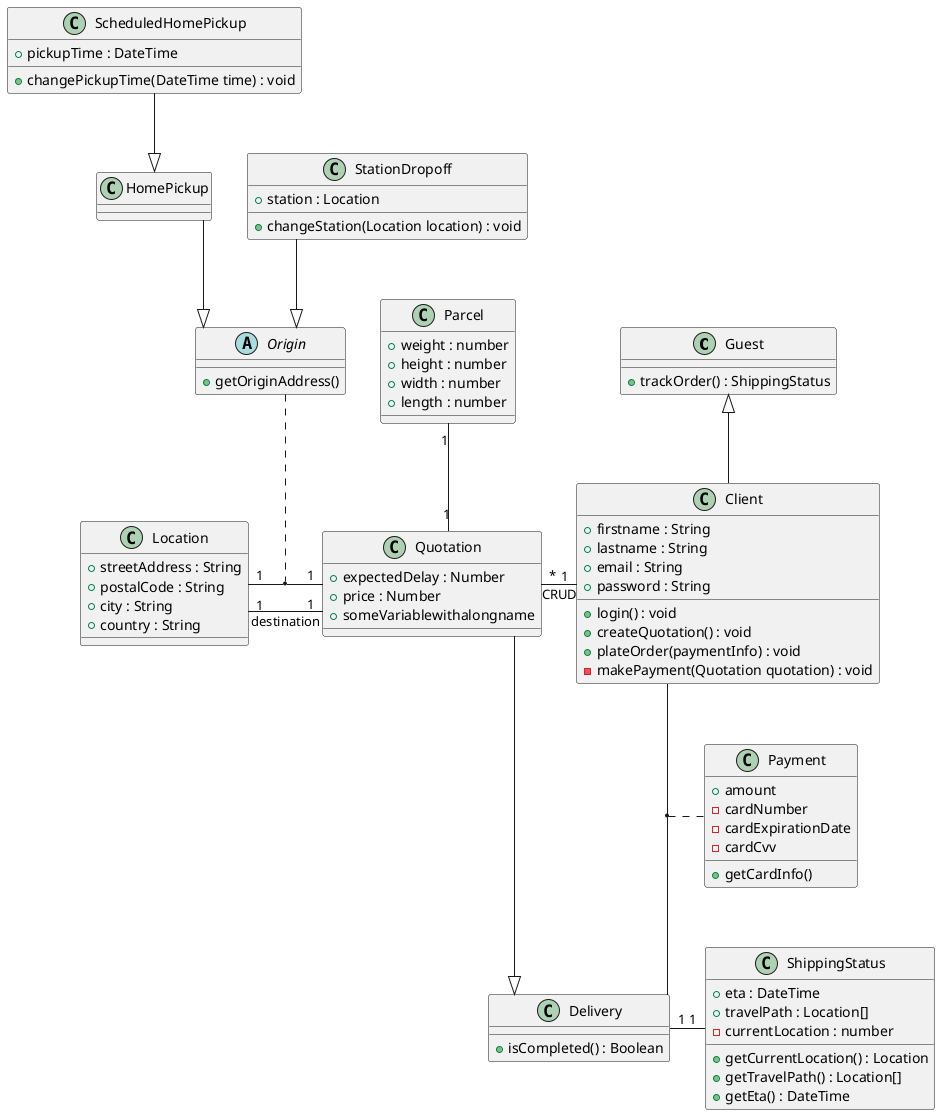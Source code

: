 @startuml classDiagram
skinparam linetype ortho



class Guest {
  + trackOrder() : ShippingStatus
}

class Client {
  + firstname : String
  + lastname : String
  + email : String
  + password : String
  + login() : void
  + createQuotation() : void
  + plateOrder(paymentInfo) : void
  - makePayment(Quotation quotation) : void
}

class Payment {
  + amount
  - cardNumber
  - cardExpirationDate
  - cardCvv
  + getCardInfo()
}

class Location {
  + streetAddress : String
  + postalCode : String
  + city : String
  + country : String
}

abstract class Origin {
  + getOriginAddress()
}

class HomePickup{}
class ScheduledHomePickup{
  + pickupTime : DateTime
  + changePickupTime(DateTime time) : void
}

class StationDropoff{
  + station : Location
  + changeStation(Location location) : void
}

class Quotation {
  + expectedDelay : Number
  + price : Number
  + someVariablewithalongname
}

class Delivery {
  + isCompleted() : Boolean
}

class ShippingStatus {
  + eta : DateTime
  + travelPath : Location[]
  - currentLocation : number
  + getCurrentLocation() : Location
  + getTravelPath() : Location[]
  + getEta() : DateTime
}


class Parcel {
  + weight : number
  + height : number
  + width : number
  + length : number
}

Guest <|-- Client
Quotation --|> Delivery
StationDropoff --|> Origin
HomePickup --|> Origin
ScheduledHomePickup --|> HomePickup

Client "1" -left- "*" Quotation : CRUD
Parcel "1" -- "1" Quotation
Location "1" - "1" Quotation : destination
Location "1" - "1" Quotation
(Client, Delivery) .. Payment
Origin .. (Quotation, Location)
Delivery "1" -right- "1" ShippingStatus


@enduml